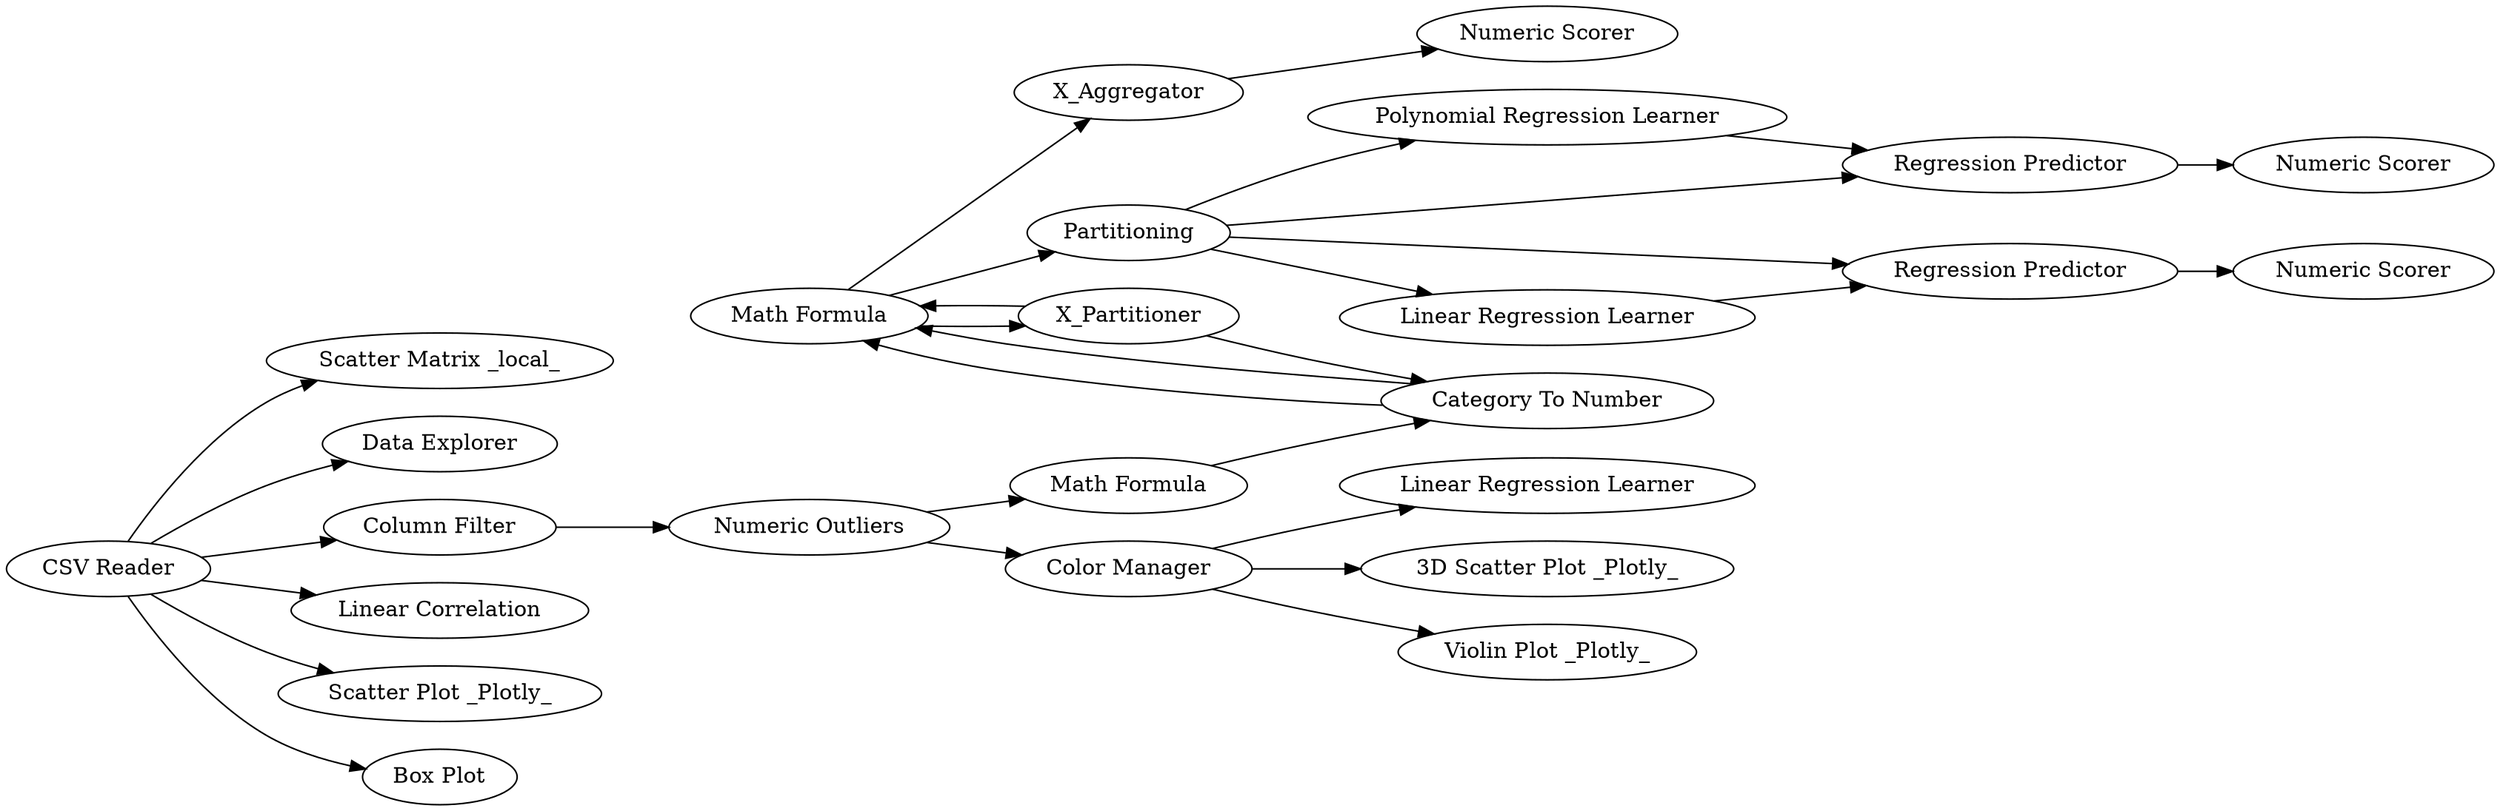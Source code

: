 digraph {
	1 [label=X_Aggregator]
	2 [label=X_Partitioner]
	17 [label="Linear Regression Learner"]
	18 [label="Regression Predictor"]
	3 [label="Scatter Matrix _local_"]
	4 [label="Data Explorer"]
	7 [label="Column Filter"]
	14 [label="Color Manager"]
	16 [label="Math Formula"]
	17 [label="Category To Number"]
	18 [label="Math Formula"]
	19 [label=Partitioning]
	20 [label="Numeric Scorer"]
	21 [label="Polynomial Regression Learner"]
	22 [label="Linear Regression Learner"]
	23 [label="Linear Regression Learner"]
	24 [label="Regression Predictor"]
	26 [label="Numeric Scorer"]
	27 [label="Numeric Scorer"]
	28 [label="Regression Predictor"]
	29 [label="3D Scatter Plot _Plotly_"]
	30 [label="Linear Correlation"]
	31 [label="Scatter Plot _Plotly_"]
	32 [label="Violin Plot _Plotly_"]
	33 [label="Box Plot"]
	35 [label="CSV Reader"]
	36 [label="Numeric Outliers"]
	2 -> 18
	2 -> 17
	17 -> 18
	18 -> 1
	1 -> 20
	7 -> 36
	14 -> 29
	14 -> 22
	14 -> 32
	16 -> 17
	17 -> 18
	18 -> 19
	18 -> 2
	19 -> 23
	19 -> 21
	19 -> 24
	19 -> 28
	21 -> 24
	23 -> 28
	24 -> 27
	28 -> 26
	35 -> 30
	35 -> 3
	35 -> 33
	35 -> 4
	35 -> 31
	35 -> 7
	36 -> 14
	36 -> 16
	rankdir=LR
}
